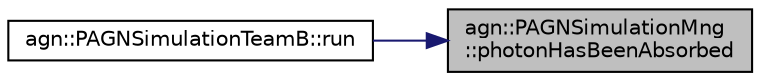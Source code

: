digraph "agn::PAGNSimulationMng::photonHasBeenAbsorbed"
{
 // LATEX_PDF_SIZE
  edge [fontname="Helvetica",fontsize="10",labelfontname="Helvetica",labelfontsize="10"];
  node [fontname="Helvetica",fontsize="10",shape=record];
  rankdir="RL";
  Node1 [label="agn::PAGNSimulationMng\l::photonHasBeenAbsorbed",height=0.2,width=0.4,color="black", fillcolor="grey75", style="filled", fontcolor="black",tooltip=" "];
  Node1 -> Node2 [dir="back",color="midnightblue",fontsize="10",style="solid"];
  Node2 [label="agn::PAGNSimulationTeamB::run",height=0.2,width=0.4,color="black", fillcolor="white", style="filled",URL="$classagn_1_1_p_a_g_n_simulation_team_b.html#ac731744118677ec55c1f0bd457b3e2ce",tooltip=" "];
}
